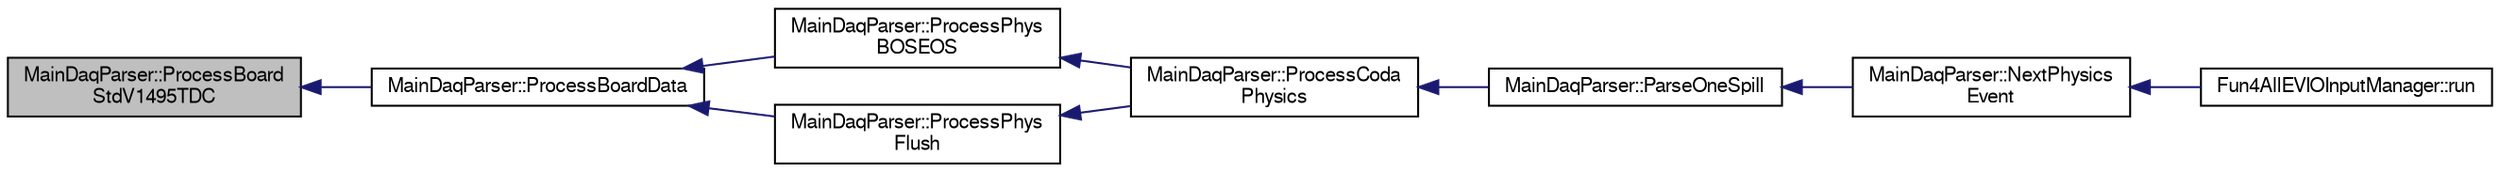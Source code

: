 digraph "MainDaqParser::ProcessBoardStdV1495TDC"
{
  bgcolor="transparent";
  edge [fontname="FreeSans",fontsize="10",labelfontname="FreeSans",labelfontsize="10"];
  node [fontname="FreeSans",fontsize="10",shape=record];
  rankdir="LR";
  Node1 [label="MainDaqParser::ProcessBoard\lStdV1495TDC",height=0.2,width=0.4,color="black", fillcolor="grey75", style="filled" fontcolor="black"];
  Node1 -> Node2 [dir="back",color="midnightblue",fontsize="10",style="solid",fontname="FreeSans"];
  Node2 [label="MainDaqParser::ProcessBoardData",height=0.2,width=0.4,color="black",URL="$df/dcd/classMainDaqParser.html#aa64b46921807d20c7633395e37addab6"];
  Node2 -> Node3 [dir="back",color="midnightblue",fontsize="10",style="solid",fontname="FreeSans"];
  Node3 [label="MainDaqParser::ProcessPhys\lBOSEOS",height=0.2,width=0.4,color="black",URL="$df/dcd/classMainDaqParser.html#ab617b69754ec5fe69d802966e9639f7e"];
  Node3 -> Node4 [dir="back",color="midnightblue",fontsize="10",style="solid",fontname="FreeSans"];
  Node4 [label="MainDaqParser::ProcessCoda\lPhysics",height=0.2,width=0.4,color="black",URL="$df/dcd/classMainDaqParser.html#a56eb4574064764e4e39a5ecbb4a391fd"];
  Node4 -> Node5 [dir="back",color="midnightblue",fontsize="10",style="solid",fontname="FreeSans"];
  Node5 [label="MainDaqParser::ParseOneSpill",height=0.2,width=0.4,color="black",URL="$df/dcd/classMainDaqParser.html#aec37294974c2bae1ec389cfc1b6ce2ae"];
  Node5 -> Node6 [dir="back",color="midnightblue",fontsize="10",style="solid",fontname="FreeSans"];
  Node6 [label="MainDaqParser::NextPhysics\lEvent",height=0.2,width=0.4,color="black",URL="$df/dcd/classMainDaqParser.html#a82fee38c4e8fa7912e47085f7e66f97d"];
  Node6 -> Node7 [dir="back",color="midnightblue",fontsize="10",style="solid",fontname="FreeSans"];
  Node7 [label="Fun4AllEVIOInputManager::run",height=0.2,width=0.4,color="black",URL="$d3/d97/classFun4AllEVIOInputManager.html#af61a28facba084aad29bf788ef2d28e7"];
  Node2 -> Node8 [dir="back",color="midnightblue",fontsize="10",style="solid",fontname="FreeSans"];
  Node8 [label="MainDaqParser::ProcessPhys\lFlush",height=0.2,width=0.4,color="black",URL="$df/dcd/classMainDaqParser.html#a02ab1284c1ec1087ea0a71290342844f"];
  Node8 -> Node4 [dir="back",color="midnightblue",fontsize="10",style="solid",fontname="FreeSans"];
}
